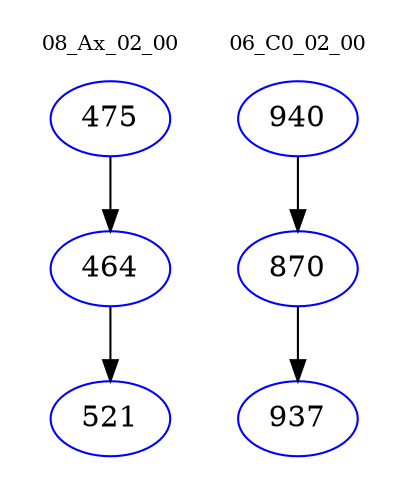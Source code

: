 digraph{
subgraph cluster_0 {
color = white
label = "08_Ax_02_00";
fontsize=10;
T0_475 [label="475", color="blue"]
T0_475 -> T0_464 [color="black"]
T0_464 [label="464", color="blue"]
T0_464 -> T0_521 [color="black"]
T0_521 [label="521", color="blue"]
}
subgraph cluster_1 {
color = white
label = "06_C0_02_00";
fontsize=10;
T1_940 [label="940", color="blue"]
T1_940 -> T1_870 [color="black"]
T1_870 [label="870", color="blue"]
T1_870 -> T1_937 [color="black"]
T1_937 [label="937", color="blue"]
}
}

